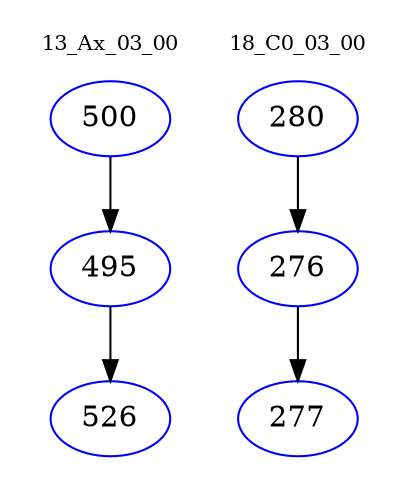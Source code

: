 digraph{
subgraph cluster_0 {
color = white
label = "13_Ax_03_00";
fontsize=10;
T0_500 [label="500", color="blue"]
T0_500 -> T0_495 [color="black"]
T0_495 [label="495", color="blue"]
T0_495 -> T0_526 [color="black"]
T0_526 [label="526", color="blue"]
}
subgraph cluster_1 {
color = white
label = "18_C0_03_00";
fontsize=10;
T1_280 [label="280", color="blue"]
T1_280 -> T1_276 [color="black"]
T1_276 [label="276", color="blue"]
T1_276 -> T1_277 [color="black"]
T1_277 [label="277", color="blue"]
}
}
